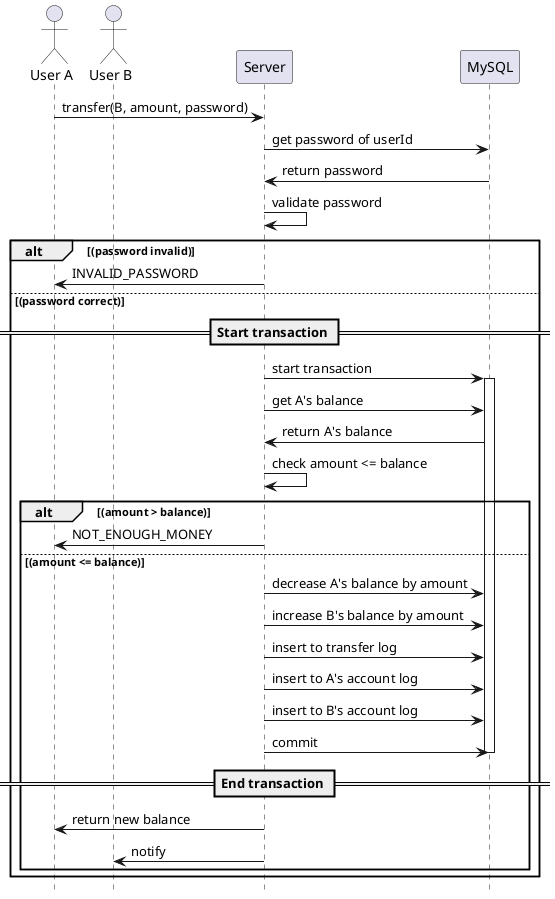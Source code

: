 @startuml transfer-money
hide footbox
actor "User A"
actor "User B"
"User A" -> "Server": transfer(B, amount, password)
"Server" -> "MySQL": get password of userId 
"MySQL" -> "Server": return password
"Server" -> "Server": validate password
alt (password invalid)
"Server" -> "User A": INVALID_PASSWORD
else (password correct)
== Start transaction ==
"Server" -> "MySQL": start transaction
activate MySQL
"Server" -> "MySQL": get A's balance
"MySQL" -> "Server": return A's balance
"Server" -> "Server" : check amount <= balance
alt  (amount > balance)
"Server" -> "User A": NOT_ENOUGH_MONEY
else (amount <= balance)
"Server" -> "MySQL" : decrease A's balance by amount
"Server" -> "MySQL" : increase B's balance by amount
"Server" -> "MySQL" : insert to transfer log
"Server" -> "MySQL" : insert to A's account log
"Server" -> "MySQL" : insert to B's account log
"Server" -> "MySQL" : commit
== End transaction ==
deactivate MySQL
"Server" -> "User A": return new balance
"Server" -> "User B" : notify
end
end
@enduml